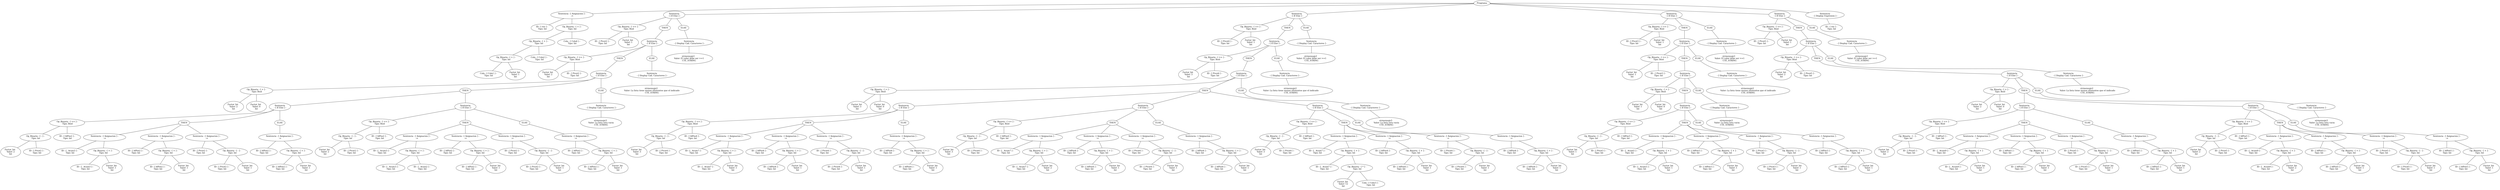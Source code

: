 graph G {nodo_programa[label="Programa"]
nodo_853342003[label="Sentencia - [ Asignacion ] -
 :="]
nodo_programa--nodo_853342003
nodo_1716708770[label=" ID - [ res ] - 
 Tipo: Int"]
nodo_853342003--nodo_1716708770
nodo_1646625821[label=" Op_Binaria - [ + ] - 
 Tipo: Int"]
nodo_853342003--nodo_1646625821
nodo_49654043[label=" Op_Binaria - [ + ] - 
 Tipo: Int"]
nodo_1646625821--nodo_49654043
nodo_985183577[label=" Op_Binaria - [ + ] - 
 Tipo: Int"]
nodo_49654043--nodo_985183577
nodo_3384445421[label=" Cola - [ Cola1 ] - 
 Tipo: Int"]
nodo_985183577--nodo_3384445421
nodo_658029317[label="Sentencia
 - [ If Else ] -"]
nodo_programa--nodo_658029317
nodo_440778689[label=" Op_Binaria - [ >= ] - 
 Tipo: Bool"]
nodo_658029317--nodo_440778689
nodo_220740063[label=" ID - [ Pivot2 ] - 
 Tipo: Int"]
nodo_440778689--nodo_220740063
nodo_2091295277[label="Factor_Int  
 Valor: 1 
Int"]
nodo_440778689--nodo_2091295277
nodo_6580293171[label="THEN"]
nodo_658029317--nodo_6580293171
nodo_505732655[label="Sentencia
 - [ If Else ] -"]
nodo_6580293171--nodo_505732655
nodo_690540957[label=" Op_Binaria - [ >= ] - 
 Tipo: Bool"]
nodo_505732655--nodo_690540957
nodo_1694688166[label="Factor_Int  
 Valor: 2 
Int"]
nodo_690540957--nodo_1694688166
nodo_754750177[label=" ID - [ Pivot2 ] - 
 Tipo: Int"]
nodo_690540957--nodo_754750177
nodo_5057326551[label="THEN"]
nodo_505732655--nodo_5057326551
nodo_336717047[label="Sentencia
 - [ If Else ] -"]
nodo_5057326551--nodo_336717047
nodo_2069527505[label=" Op_Binaria - [ > ] - 
 Tipo: Bool"]
nodo_336717047--nodo_2069527505
nodo_154642639[label="Factor_Int  
 Valor: 2 
Int"]
nodo_2069527505--nodo_154642639
nodo_1100236946[label="Factor_Int  
 Valor: 0 
Int"]
nodo_2069527505--nodo_1100236946
nodo_3367170471[label="THEN"]
nodo_336717047--nodo_3367170471
nodo_1513695755[label="Sentencia
 - [ If Else ] -"]
nodo_3367170471--nodo_1513695755
nodo_1922385518[label=" Op_Binaria - [ == ] - 
 Tipo: Bool"]
nodo_1513695755--nodo_1922385518
nodo_1188100387[label=" Op_Binaria - [ - ] - 
 Tipo: Int"]
nodo_1922385518--nodo_1188100387
nodo_635693491[label="Factor_Int  
 Valor: 2 
Int"]
nodo_1188100387--nodo_635693491
nodo_916059766[label=" ID - [ Pivot2 ] - 
 Tipo: Int"]
nodo_1188100387--nodo_916059766
nodo_1852268797[label=" ID - [ IdPos2 ] - 
 Tipo: Int"]
nodo_1922385518--nodo_1852268797
nodo_15136957551[label="THEN"]
nodo_1513695755--nodo_15136957551
nodo_792696307[label="Sentencia - [ Asignacion ] -
 :="]
nodo_15136957551--nodo_792696307
nodo_363548630[label=" ID - [ _Acum3 ] - 
 Tipo: Int"]
nodo_792696307--nodo_363548630
nodo_1819812179[label=" Op_Binaria - [ + ] - 
 Tipo: Int"]
nodo_792696307--nodo_1819812179
nodo_961402025[label=" ID - [ _Acum3 ] - 
 Tipo: Int"]
nodo_1819812179--nodo_961402025
nodo_918832281[label="Factor_Int  
 Valor: 1 
Int"]
nodo_1819812179--nodo_918832281
nodo_1779326590[label="Sentencia - [ Asignacion ] -
 :="]
nodo_15136957551--nodo_1779326590
nodo_630487318[label=" ID - [ IdPos2 ] - 
 Tipo: Int"]
nodo_1779326590--nodo_630487318
nodo_147568206[label=" Op_Binaria - [ + ] - 
 Tipo: Int"]
nodo_1779326590--nodo_147568206
nodo_1609876322[label=" ID - [ IdPos2 ] - 
 Tipo: Int"]
nodo_147568206--nodo_1609876322
nodo_1192332108[label="Factor_Int  
 Valor: 1 
Int"]
nodo_147568206--nodo_1192332108
nodo_1103824497[label="Sentencia - [ Asignacion ] -
 :="]
nodo_15136957551--nodo_1103824497
nodo_350728640[label=" ID - [ Pivot2 ] - 
 Tipo: Int"]
nodo_1103824497--nodo_350728640
nodo_1836158957[label=" Op_Binaria - [ - ] - 
 Tipo: Int"]
nodo_1103824497--nodo_1836158957
nodo_644948708[label=" ID - [ Pivot2 ] - 
 Tipo: Int"]
nodo_1836158957--nodo_644948708
nodo_1066422485[label="Factor_Int  
 Valor: 1 
Int"]
nodo_1836158957--nodo_1066422485
nodo_15136957552[label="ELSE"]
nodo_1513695755--nodo_15136957552
nodo_382766934[label="Sentencia - [ Asignacion ] -
 :="]
nodo_15136957552--nodo_382766934
nodo_2000643206[label=" ID - [ IdPos2 ] - 
 Tipo: Int"]
nodo_382766934--nodo_2000643206
nodo_1492524679[label=" Op_Binaria - [ + ] - 
 Tipo: Int"]
nodo_382766934--nodo_1492524679
nodo_1700658100[label=" ID - [ IdPos2 ] - 
 Tipo: Int"]
nodo_1492524679--nodo_1700658100
nodo_2003137142[label="Factor_Int  
 Valor: 1 
Int"]
nodo_1492524679--nodo_2003137142
nodo_2071081800[label="Sentencia
 - [ If Else ] -"]
nodo_3367170471--nodo_2071081800
nodo_328734855[label=" Op_Binaria - [ == ] - 
 Tipo: Bool"]
nodo_2071081800--nodo_328734855
nodo_420663579[label=" Op_Binaria - [ - ] - 
 Tipo: Int"]
nodo_328734855--nodo_420663579
nodo_1169749645[label="Factor_Int  
 Valor: 2 
Int"]
nodo_420663579--nodo_1169749645
nodo_800748801[label=" ID - [ Pivot2 ] - 
 Tipo: Int"]
nodo_420663579--nodo_800748801
nodo_2092239953[label=" ID - [ IdPos2 ] - 
 Tipo: Int"]
nodo_328734855--nodo_2092239953
nodo_20710818001[label="THEN"]
nodo_2071081800--nodo_20710818001
nodo_1931514069[label="Sentencia - [ Asignacion ] -
 :="]
nodo_20710818001--nodo_1931514069
nodo_1898843298[label=" ID - [ _Acum3 ] - 
 Tipo: Int"]
nodo_1931514069--nodo_1898843298
nodo_230714875[label=" Op_Binaria - [ + ] - 
 Tipo: Int"]
nodo_1931514069--nodo_230714875
nodo_1505963926[label=" ID - [ _Acum3 ] - 
 Tipo: Int"]
nodo_230714875--nodo_1505963926
nodo_772979267[label=" ID - [ _Acum2 ] - 
 Tipo: Int"]
nodo_230714875--nodo_772979267
nodo_794355775[label="Sentencia - [ Asignacion ] -
 :="]
nodo_20710818001--nodo_794355775
nodo_561641370[label=" ID - [ IdPos2 ] - 
 Tipo: Int"]
nodo_794355775--nodo_561641370
nodo_1636221884[label=" Op_Binaria - [ + ] - 
 Tipo: Int"]
nodo_794355775--nodo_1636221884
nodo_1526578541[label=" ID - [ IdPos2 ] - 
 Tipo: Int"]
nodo_1636221884--nodo_1526578541
nodo_839696157[label="Factor_Int  
 Valor: 1 
Int"]
nodo_1636221884--nodo_839696157
nodo_1554467809[label="Sentencia - [ Asignacion ] -
 :="]
nodo_20710818001--nodo_1554467809
nodo_200009962[label=" ID - [ Pivot2 ] - 
 Tipo: Int"]
nodo_1554467809--nodo_200009962
nodo_1011493423[label=" Op_Binaria - [ - ] - 
 Tipo: Int"]
nodo_1554467809--nodo_1011493423
nodo_1802084076[label=" ID - [ Pivot2 ] - 
 Tipo: Int"]
nodo_1011493423--nodo_1802084076
nodo_225912867[label="Factor_Int  
 Valor: 1 
Int"]
nodo_1011493423--nodo_225912867
nodo_20710818002[label="ELSE"]
nodo_2071081800--nodo_20710818002
nodo_1502555615[label="Sentencia - [ Asignacion ] -
 :="]
nodo_20710818002--nodo_1502555615
nodo_880377747[label=" ID - [ IdPos2 ] - 
 Tipo: Int"]
nodo_1502555615--nodo_880377747
nodo_331356430[label=" Op_Binaria - [ + ] - 
 Tipo: Int"]
nodo_1502555615--nodo_331356430
nodo_667032933[label=" ID - [ IdPos2 ] - 
 Tipo: Int"]
nodo_331356430--nodo_667032933
nodo_126037399[label="Factor_Int  
 Valor: 1 
Int"]
nodo_331356430--nodo_126037399
nodo_3367170472[label="ELSE"]
nodo_336717047--nodo_3367170472
nodo_2029608723[label="Sentencia
 - [ Display Cad. Caracteres ] -"]
nodo_3367170472--nodo_2029608723
nodo_1809985899[label="strmensaje3  
 Valor: La lista esta vacia 
CTE_STRING"]
nodo_2029608723--nodo_1809985899
nodo_5057326552[label="ELSE"]
nodo_505732655--nodo_5057326552
nodo_1560027207[label="Sentencia
 - [ Display Cad. Caracteres ] -"]
nodo_5057326552--nodo_1560027207
nodo_1116557786[label="strmensaje2  
 Valor: La lista tiene menos elementos que el indicado 
CTE_STRING"]
nodo_1560027207--nodo_1116557786
nodo_6580293172[label="ELSE"]
nodo_658029317--nodo_6580293172
nodo_1883148127[label="Sentencia
 - [ Display Cad. Caracteres ] -"]
nodo_6580293172--nodo_1883148127
nodo_170754394[label="strmensaje1  
 Valor: El valor debe ser >=1 
CTE_STRING"]
nodo_1883148127--nodo_170754394
nodo_1901342918[label="Factor_Int  
 Valor: 1 
Int"]
nodo_985183577--nodo_1901342918
nodo_16774920451[label=" Cola - [ Cola2 ] - 
 Tipo: Int"]
nodo_49654043--nodo_16774920451
nodo_929982016[label="Sentencia
 - [ If Else ] -"]
nodo_programa--nodo_929982016
nodo_533066486[label=" Op_Binaria - [ >= ] - 
 Tipo: Bool"]
nodo_929982016--nodo_533066486
nodo_453362214[label=" ID - [ Pivot4 ] - 
 Tipo: Int"]
nodo_533066486--nodo_453362214
nodo_2101651277[label="Factor_Int  
 Valor: 1 
Int"]
nodo_533066486--nodo_2101651277
nodo_9299820161[label="THEN"]
nodo_929982016--nodo_9299820161
nodo_970752707[label="Sentencia
 - [ If Else ] -"]
nodo_9299820161--nodo_970752707
nodo_163485004[label=" Op_Binaria - [ >= ] - 
 Tipo: Bool"]
nodo_970752707--nodo_163485004
nodo_1008693935[label="Factor_Int  
 Valor: 3 
Int"]
nodo_163485004--nodo_1008693935
nodo_1689900206[label=" ID - [ Pivot4 ] - 
 Tipo: Int"]
nodo_163485004--nodo_1689900206
nodo_9707527071[label="THEN"]
nodo_970752707--nodo_9707527071
nodo_967739488[label="Sentencia
 - [ If Else ] -"]
nodo_9707527071--nodo_967739488
nodo_1145536236[label=" Op_Binaria - [ > ] - 
 Tipo: Bool"]
nodo_967739488--nodo_1145536236
nodo_59438785[label="Factor_Int  
 Valor: 3 
Int"]
nodo_1145536236--nodo_59438785
nodo_691818170[label="Factor_Int  
 Valor: 0 
Int"]
nodo_1145536236--nodo_691818170
nodo_9677394881[label="THEN"]
nodo_967739488--nodo_9677394881
nodo_1679572597[label="Sentencia
 - [ If Else ] -"]
nodo_9677394881--nodo_1679572597
nodo_466852868[label=" Op_Binaria - [ == ] - 
 Tipo: Bool"]
nodo_1679572597--nodo_466852868
nodo_1337679169[label=" Op_Binaria - [ - ] - 
 Tipo: Int"]
nodo_466852868--nodo_1337679169
nodo_79266706[label="Factor_Int  
 Valor: 3 
Int"]
nodo_1337679169--nodo_79266706
nodo_30669542[label=" ID - [ Pivot4 ] - 
 Tipo: Int"]
nodo_1337679169--nodo_30669542
nodo_107439460[label=" ID - [ IdPos4 ] - 
 Tipo: Int"]
nodo_466852868--nodo_107439460
nodo_16795725971[label="THEN"]
nodo_1679572597--nodo_16795725971
nodo_329474492[label="Sentencia - [ Asignacion ] -
 :="]
nodo_16795725971--nodo_329474492
nodo_1540277577[label=" ID - [ _Acum7 ] - 
 Tipo: Int"]
nodo_329474492--nodo_1540277577
nodo_1171521564[label=" Op_Binaria - [ + ] - 
 Tipo: Int"]
nodo_329474492--nodo_1171521564
nodo_2024079751[label=" ID - [ _Acum7 ] - 
 Tipo: Int"]
nodo_1171521564--nodo_2024079751
nodo_1464939381[label="Factor_Int  
 Valor: 1 
Int"]
nodo_1171521564--nodo_1464939381
nodo_1887642030[label="Sentencia - [ Asignacion ] -
 :="]
nodo_16795725971--nodo_1887642030
nodo_1565152890[label=" ID - [ IdPos4 ] - 
 Tipo: Int"]
nodo_1887642030--nodo_1565152890
nodo_947616047[label=" Op_Binaria - [ + ] - 
 Tipo: Int"]
nodo_1887642030--nodo_947616047
nodo_1753411230[label=" ID - [ IdPos4 ] - 
 Tipo: Int"]
nodo_947616047--nodo_1753411230
nodo_31800433[label="Factor_Int  
 Valor: 1 
Int"]
nodo_947616047--nodo_31800433
nodo_244536241[label="Sentencia - [ Asignacion ] -
 :="]
nodo_16795725971--nodo_244536241
nodo_1841488205[label=" ID - [ Pivot4 ] - 
 Tipo: Int"]
nodo_244536241--nodo_1841488205
nodo_306910325[label=" Op_Binaria - [ - ] - 
 Tipo: Int"]
nodo_244536241--nodo_306910325
nodo_988132601[label=" ID - [ Pivot4 ] - 
 Tipo: Int"]
nodo_306910325--nodo_988132601
nodo_780101327[label="Factor_Int  
 Valor: 1 
Int"]
nodo_306910325--nodo_780101327
nodo_16795725972[label="ELSE"]
nodo_1679572597--nodo_16795725972
nodo_1414345412[label="Sentencia - [ Asignacion ] -
 :="]
nodo_16795725972--nodo_1414345412
nodo_510618756[label=" ID - [ IdPos4 ] - 
 Tipo: Int"]
nodo_1414345412--nodo_510618756
nodo_154812876[label=" Op_Binaria - [ + ] - 
 Tipo: Int"]
nodo_1414345412--nodo_154812876
nodo_1545996090[label=" ID - [ IdPos4 ] - 
 Tipo: Int"]
nodo_154812876--nodo_1545996090
nodo_1640027496[label="Factor_Int  
 Valor: 1 
Int"]
nodo_154812876--nodo_1640027496
nodo_70160024[label="Sentencia
 - [ If Else ] -"]
nodo_9677394881--nodo_70160024
nodo_1598135280[label=" Op_Binaria - [ == ] - 
 Tipo: Bool"]
nodo_70160024--nodo_1598135280
nodo_867326197[label=" Op_Binaria - [ - ] - 
 Tipo: Int"]
nodo_1598135280--nodo_867326197
nodo_1413394558[label="Factor_Int  
 Valor: 3 
Int"]
nodo_867326197--nodo_1413394558
nodo_605335087[label=" ID - [ Pivot4 ] - 
 Tipo: Int"]
nodo_867326197--nodo_605335087
nodo_2010722118[label=" ID - [ IdPos4 ] - 
 Tipo: Int"]
nodo_1598135280--nodo_2010722118
nodo_701600241[label="THEN"]
nodo_70160024--nodo_701600241
nodo_1452123320[label="Sentencia - [ Asignacion ] -
 :="]
nodo_701600241--nodo_1452123320
nodo_2006012759[label=" ID - [ _Acum7 ] - 
 Tipo: Int"]
nodo_1452123320--nodo_2006012759
nodo_1987444316[label=" Op_Binaria - [ + ] - 
 Tipo: Int"]
nodo_1452123320--nodo_1987444316
nodo_1214794955[label=" ID - [ _Acum7 ] - 
 Tipo: Int"]
nodo_1987444316--nodo_1214794955
nodo_487533673[label="Factor_Int  
 Valor: 2 
Int"]
nodo_1987444316--nodo_487533673
nodo_1945868570[label="Sentencia - [ Asignacion ] -
 :="]
nodo_701600241--nodo_1945868570
nodo_244148185[label=" ID - [ IdPos4 ] - 
 Tipo: Int"]
nodo_1945868570--nodo_244148185
nodo_1473507146[label=" Op_Binaria - [ + ] - 
 Tipo: Int"]
nodo_1945868570--nodo_1473507146
nodo_1566048111[label=" ID - [ IdPos4 ] - 
 Tipo: Int"]
nodo_1473507146--nodo_1566048111
nodo_1917558422[label="Factor_Int  
 Valor: 1 
Int"]
nodo_1473507146--nodo_1917558422
nodo_387816617[label="Sentencia - [ Asignacion ] -
 :="]
nodo_701600241--nodo_387816617
nodo_1601996991[label=" ID - [ Pivot4 ] - 
 Tipo: Int"]
nodo_387816617--nodo_1601996991
nodo_1035122872[label=" Op_Binaria - [ - ] - 
 Tipo: Int"]
nodo_387816617--nodo_1035122872
nodo_329465526[label=" ID - [ Pivot4 ] - 
 Tipo: Int"]
nodo_1035122872--nodo_329465526
nodo_1755320511[label="Factor_Int  
 Valor: 1 
Int"]
nodo_1035122872--nodo_1755320511
nodo_701600242[label="ELSE"]
nodo_70160024--nodo_701600242
nodo_1403143268[label="Sentencia - [ Asignacion ] -
 :="]
nodo_701600242--nodo_1403143268
nodo_2080199120[label=" ID - [ IdPos4 ] - 
 Tipo: Int"]
nodo_1403143268--nodo_2080199120
nodo_1906415255[label=" Op_Binaria - [ + ] - 
 Tipo: Int"]
nodo_1403143268--nodo_1906415255
nodo_426526196[label=" ID - [ IdPos4 ] - 
 Tipo: Int"]
nodo_1906415255--nodo_426526196
nodo_1479320537[label="Factor_Int  
 Valor: 1 
Int"]
nodo_1906415255--nodo_1479320537
nodo_1229855453[label="Sentencia
 - [ If Else ] -"]
nodo_9677394881--nodo_1229855453
nodo_883308621[label=" Op_Binaria - [ == ] - 
 Tipo: Bool"]
nodo_1229855453--nodo_883308621
nodo_1335793864[label=" Op_Binaria - [ - ] - 
 Tipo: Int"]
nodo_883308621--nodo_1335793864
nodo_1913768073[label="Factor_Int  
 Valor: 3 
Int"]
nodo_1335793864--nodo_1913768073
nodo_1261485284[label=" ID - [ Pivot4 ] - 
 Tipo: Int"]
nodo_1335793864--nodo_1261485284
nodo_1313964447[label=" ID - [ IdPos4 ] - 
 Tipo: Int"]
nodo_883308621--nodo_1313964447
nodo_12298554531[label="THEN"]
nodo_1229855453--nodo_12298554531
nodo_1974601797[label="Sentencia - [ Asignacion ] -
 :="]
nodo_12298554531--nodo_1974601797
nodo_161203194[label=" ID - [ _Acum7 ] - 
 Tipo: Int"]
nodo_1974601797--nodo_161203194
nodo_1199741361[label=" Op_Binaria - [ + ] - 
 Tipo: Int"]
nodo_1974601797--nodo_1199741361
nodo_85833127[label=" ID - [ _Acum7 ] - 
 Tipo: Int"]
nodo_1199741361--nodo_85833127
nodo_1207269065[label=" Op_Binaria - [ * ] - 
 Tipo: Int"]
nodo_1199741361--nodo_1207269065
nodo_1800578182[label="Factor_Int  
 Valor: 12 
Int"]
nodo_1207269065--nodo_1800578182
nodo_217684591[label=" Cola - [ Cola3 ] - 
 Tipo: Int"]
nodo_1207269065--nodo_217684591
nodo_1619555681[label="Sentencia
 - [ If Else ] -"]
nodo_programa--nodo_1619555681
nodo_928775833[label=" Op_Binaria - [ >= ] - 
 Tipo: Bool"]
nodo_1619555681--nodo_928775833
nodo_1682421458[label=" ID - [ Pivot3 ] - 
 Tipo: Int"]
nodo_928775833--nodo_1682421458
nodo_211785584[label="Factor_Int  
 Valor: 1 
Int"]
nodo_928775833--nodo_211785584
nodo_16195556811[label="THEN"]
nodo_1619555681--nodo_16195556811
nodo_790616319[label="Sentencia
 - [ If Else ] -"]
nodo_16195556811--nodo_790616319
nodo_1205355699[label=" Op_Binaria - [ >= ] - 
 Tipo: Bool"]
nodo_790616319--nodo_1205355699
nodo_519084988[label="Factor_Int  
 Valor: 1 
Int"]
nodo_1205355699--nodo_519084988
nodo_1856289541[label=" ID - [ Pivot3 ] - 
 Tipo: Int"]
nodo_1205355699--nodo_1856289541
nodo_7906163191[label="THEN"]
nodo_790616319--nodo_7906163191
nodo_1068326414[label="Sentencia
 - [ If Else ] -"]
nodo_7906163191--nodo_1068326414
nodo_987068564[label=" Op_Binaria - [ > ] - 
 Tipo: Bool"]
nodo_1068326414--nodo_987068564
nodo_551696649[label="Factor_Int  
 Valor: 1 
Int"]
nodo_987068564--nodo_551696649
nodo_1800782467[label="Factor_Int  
 Valor: 0 
Int"]
nodo_987068564--nodo_1800782467
nodo_10683264141[label="THEN"]
nodo_1068326414--nodo_10683264141
nodo_1046330569[label="Sentencia
 - [ If Else ] -"]
nodo_10683264141--nodo_1046330569
nodo_794653262[label=" Op_Binaria - [ == ] - 
 Tipo: Bool"]
nodo_1046330569--nodo_794653262
nodo_516304093[label=" Op_Binaria - [ - ] - 
 Tipo: Int"]
nodo_794653262--nodo_516304093
nodo_1531094108[label="Factor_Int  
 Valor: 1 
Int"]
nodo_516304093--nodo_1531094108
nodo_137027593[label=" ID - [ Pivot3 ] - 
 Tipo: Int"]
nodo_516304093--nodo_137027593
nodo_1277246528[label=" ID - [ IdPos3 ] - 
 Tipo: Int"]
nodo_794653262--nodo_1277246528
nodo_10463305691[label="THEN"]
nodo_1046330569--nodo_10463305691
nodo_1663979997[label="Sentencia - [ Asignacion ] -
 :="]
nodo_10463305691--nodo_1663979997
nodo_755001760[label=" ID - [ _Acum5 ] - 
 Tipo: Int"]
nodo_1663979997--nodo_755001760
nodo_1928724129[label=" Op_Binaria - [ + ] - 
 Tipo: Int"]
nodo_1663979997--nodo_1928724129
nodo_930287491[label=" ID - [ _Acum5 ] - 
 Tipo: Int"]
nodo_1928724129--nodo_930287491
nodo_1003514666[label="Factor_Int  
 Valor: 1 
Int"]
nodo_1928724129--nodo_1003514666
nodo_641863689[label="Sentencia - [ Asignacion ] -
 :="]
nodo_10463305691--nodo_641863689
nodo_144777224[label=" ID - [ IdPos3 ] - 
 Tipo: Int"]
nodo_641863689--nodo_144777224
nodo_1434244939[label=" Op_Binaria - [ + ] - 
 Tipo: Int"]
nodo_641863689--nodo_1434244939
nodo_2061292912[label=" ID - [ IdPos3 ] - 
 Tipo: Int"]
nodo_1434244939--nodo_2061292912
nodo_1286094970[label="Factor_Int  
 Valor: 1 
Int"]
nodo_1434244939--nodo_1286094970
nodo_1292408967[label="Sentencia - [ Asignacion ] -
 :="]
nodo_10463305691--nodo_1292408967
nodo_2130561250[label=" ID - [ Pivot3 ] - 
 Tipo: Int"]
nodo_1292408967--nodo_2130561250
nodo_1645671704[label=" Op_Binaria - [ - ] - 
 Tipo: Int"]
nodo_1292408967--nodo_1645671704
nodo_1815331504[label=" ID - [ Pivot3 ] - 
 Tipo: Int"]
nodo_1645671704--nodo_1815331504
nodo_1702277905[label="Factor_Int  
 Valor: 1 
Int"]
nodo_1645671704--nodo_1702277905
nodo_10463305692[label="ELSE"]
nodo_1046330569--nodo_10463305692
nodo_1977408901[label="Sentencia - [ Asignacion ] -
 :="]
nodo_10463305692--nodo_1977408901
nodo_548886547[label=" ID - [ IdPos3 ] - 
 Tipo: Int"]
nodo_1977408901--nodo_548886547
nodo_1390618871[label=" Op_Binaria - [ + ] - 
 Tipo: Int"]
nodo_1977408901--nodo_1390618871
nodo_48097153[label=" ID - [ IdPos3 ] - 
 Tipo: Int"]
nodo_1390618871--nodo_48097153
nodo_293479082[label="Factor_Int  
 Valor: 1 
Int"]
nodo_1390618871--nodo_293479082
nodo_10683264142[label="ELSE"]
nodo_1068326414--nodo_10683264142
nodo_185829206[label="Sentencia
 - [ Display Cad. Caracteres ] -"]
nodo_10683264142--nodo_185829206
nodo_1081909843[label="strmensaje3  
 Valor: La lista esta vacia 
CTE_STRING"]
nodo_185829206--nodo_1081909843
nodo_7906163192[label="ELSE"]
nodo_790616319--nodo_7906163192
nodo_762356786[label="Sentencia
 - [ Display Cad. Caracteres ] -"]
nodo_7906163192--nodo_762356786
nodo_1299949636[label="strmensaje2  
 Valor: La lista tiene menos elementos que el indicado 
CTE_STRING"]
nodo_762356786--nodo_1299949636
nodo_16195556812[label="ELSE"]
nodo_1619555681--nodo_16195556812
nodo_1514516362[label="Sentencia
 - [ Display Cad. Caracteres ] -"]
nodo_16195556812--nodo_1514516362
nodo_2140070059[label="strmensaje1  
 Valor: El valor debe ser >=1 
CTE_STRING"]
nodo_1514516362--nodo_2140070059
nodo_1475840604[label="Sentencia - [ Asignacion ] -
 :="]
nodo_12298554531--nodo_1475840604
nodo_1205743982[label=" ID - [ IdPos4 ] - 
 Tipo: Int"]
nodo_1475840604--nodo_1205743982
nodo_806420448[label=" Op_Binaria - [ + ] - 
 Tipo: Int"]
nodo_1475840604--nodo_806420448
nodo_949213937[label=" ID - [ IdPos4 ] - 
 Tipo: Int"]
nodo_806420448--nodo_949213937
nodo_1406993109[label="Factor_Int  
 Valor: 1 
Int"]
nodo_806420448--nodo_1406993109
nodo_1698569345[label="Sentencia - [ Asignacion ] -
 :="]
nodo_12298554531--nodo_1698569345
nodo_1390809145[label=" ID - [ Pivot4 ] - 
 Tipo: Int"]
nodo_1698569345--nodo_1390809145
nodo_1954815174[label=" Op_Binaria - [ - ] - 
 Tipo: Int"]
nodo_1698569345--nodo_1954815174
nodo_1341416233[label=" ID - [ Pivot4 ] - 
 Tipo: Int"]
nodo_1954815174--nodo_1341416233
nodo_1513858114[label="Factor_Int  
 Valor: 1 
Int"]
nodo_1954815174--nodo_1513858114
nodo_12298554532[label="ELSE"]
nodo_1229855453--nodo_12298554532
nodo_951980260[label="Sentencia - [ Asignacion ] -
 :="]
nodo_12298554532--nodo_951980260
nodo_1812482329[label=" ID - [ IdPos4 ] - 
 Tipo: Int"]
nodo_951980260--nodo_1812482329
nodo_623258[label=" Op_Binaria - [ + ] - 
 Tipo: Int"]
nodo_951980260--nodo_623258
nodo_127352685[label=" ID - [ IdPos4 ] - 
 Tipo: Int"]
nodo_623258--nodo_127352685
nodo_1340487243[label="Factor_Int  
 Valor: 1 
Int"]
nodo_623258--nodo_1340487243
nodo_9677394882[label="ELSE"]
nodo_967739488--nodo_9677394882
nodo_1636367919[label="Sentencia
 - [ Display Cad. Caracteres ] -"]
nodo_9677394882--nodo_1636367919
nodo_760856022[label="strmensaje3  
 Valor: La lista esta vacia 
CTE_STRING"]
nodo_1636367919--nodo_760856022
nodo_9707527072[label="ELSE"]
nodo_970752707--nodo_9707527072
nodo_327914311[label="Sentencia
 - [ Display Cad. Caracteres ] -"]
nodo_9707527072--nodo_327914311
nodo_1839311635[label="strmensaje2  
 Valor: La lista tiene menos elementos que el indicado 
CTE_STRING"]
nodo_327914311--nodo_1839311635
nodo_9299820162[label="ELSE"]
nodo_929982016--nodo_9299820162
nodo_1274960142[label="Sentencia
 - [ Display Cad. Caracteres ] -"]
nodo_9299820162--nodo_1274960142
nodo_724167338[label="strmensaje1  
 Valor: El valor debe ser >=1 
CTE_STRING"]
nodo_1274960142--nodo_724167338
nodo_17944974511[label=" Cola - [ Cola4 ] - 
 Tipo: Int"]
nodo_1646625821--nodo_17944974511
nodo_1685542179[label="Sentencia
 - [ If Else ] -"]
nodo_programa--nodo_1685542179
nodo_82744205[label=" Op_Binaria - [ >= ] - 
 Tipo: Bool"]
nodo_1685542179--nodo_82744205
nodo_1029803063[label=" ID - [ Pivot5 ] - 
 Tipo: Int"]
nodo_82744205--nodo_1029803063
nodo_1501126027[label="Factor_Int  
 Valor: 1 
Int"]
nodo_82744205--nodo_1501126027
nodo_16855421791[label="THEN"]
nodo_1685542179--nodo_16855421791
nodo_125425098[label="Sentencia
 - [ If Else ] -"]
nodo_16855421791--nodo_125425098
nodo_2004573267[label=" Op_Binaria - [ >= ] - 
 Tipo: Bool"]
nodo_125425098--nodo_2004573267
nodo_1187669695[label="Factor_Int  
 Valor: 2 
Int"]
nodo_2004573267--nodo_1187669695
nodo_1431105256[label=" ID - [ Pivot5 ] - 
 Tipo: Int"]
nodo_2004573267--nodo_1431105256
nodo_1254250981[label="THEN"]
nodo_125425098--nodo_1254250981
nodo_475178510[label="Sentencia
 - [ If Else ] -"]
nodo_1254250981--nodo_475178510
nodo_828831763[label=" Op_Binaria - [ > ] - 
 Tipo: Bool"]
nodo_475178510--nodo_828831763
nodo_604802846[label="Factor_Int  
 Valor: 2 
Int"]
nodo_828831763--nodo_604802846
nodo_377822937[label="Factor_Int  
 Valor: 0 
Int"]
nodo_828831763--nodo_377822937
nodo_4751785101[label="THEN"]
nodo_475178510--nodo_4751785101
nodo_527349969[label="Sentencia
 - [ If Else ] -"]
nodo_4751785101--nodo_527349969
nodo_424574287[label=" Op_Binaria - [ == ] - 
 Tipo: Bool"]
nodo_527349969--nodo_424574287
nodo_1501193479[label=" Op_Binaria - [ - ] - 
 Tipo: Int"]
nodo_424574287--nodo_1501193479
nodo_1740102439[label="Factor_Int  
 Valor: 2 
Int"]
nodo_1501193479--nodo_1740102439
nodo_225791792[label=" ID - [ Pivot5 ] - 
 Tipo: Int"]
nodo_1501193479--nodo_225791792
nodo_1731981268[label=" ID - [ IdPos5 ] - 
 Tipo: Int"]
nodo_424574287--nodo_1731981268
nodo_5273499691[label="THEN"]
nodo_527349969--nodo_5273499691
nodo_1835269225[label="Sentencia - [ Asignacion ] -
 :="]
nodo_5273499691--nodo_1835269225
nodo_886336513[label=" ID - [ _Acum9 ] - 
 Tipo: Int"]
nodo_1835269225--nodo_886336513
nodo_327133540[label=" Op_Binaria - [ + ] - 
 Tipo: Int"]
nodo_1835269225--nodo_327133540
nodo_721596816[label=" ID - [ _Acum9 ] - 
 Tipo: Int"]
nodo_327133540--nodo_721596816
nodo_1452793849[label="Factor_Int  
 Valor: 1 
Int"]
nodo_327133540--nodo_1452793849
nodo_1500549165[label="Sentencia - [ Asignacion ] -
 :="]
nodo_5273499691--nodo_1500549165
nodo_1314081638[label=" ID - [ IdPos5 ] - 
 Tipo: Int"]
nodo_1500549165--nodo_1314081638
nodo_537521985[label=" Op_Binaria - [ + ] - 
 Tipo: Int"]
nodo_1500549165--nodo_537521985
nodo_507069665[label=" ID - [ IdPos5 ] - 
 Tipo: Int"]
nodo_537521985--nodo_507069665
nodo_1125469939[label="Factor_Int  
 Valor: 1 
Int"]
nodo_537521985--nodo_1125469939
nodo_390669708[label="Sentencia - [ Asignacion ] -
 :="]
nodo_5273499691--nodo_390669708
nodo_2027267011[label=" ID - [ Pivot5 ] - 
 Tipo: Int"]
nodo_390669708--nodo_2027267011
nodo_740294260[label=" Op_Binaria - [ - ] - 
 Tipo: Int"]
nodo_390669708--nodo_740294260
nodo_1158963154[label=" ID - [ Pivot5 ] - 
 Tipo: Int"]
nodo_740294260--nodo_1158963154
nodo_464480185[label="Factor_Int  
 Valor: 1 
Int"]
nodo_740294260--nodo_464480185
nodo_5273499692[label="ELSE"]
nodo_527349969--nodo_5273499692
nodo_1320228020[label="Sentencia - [ Asignacion ] -
 :="]
nodo_5273499692--nodo_1320228020
nodo_487505736[label=" ID - [ IdPos5 ] - 
 Tipo: Int"]
nodo_1320228020--nodo_487505736
nodo_2055440884[label=" Op_Binaria - [ + ] - 
 Tipo: Int"]
nodo_1320228020--nodo_2055440884
nodo_443657138[label=" ID - [ IdPos5 ] - 
 Tipo: Int"]
nodo_2055440884--nodo_443657138
nodo_1545804028[label="Factor_Int  
 Valor: 1 
Int"]
nodo_2055440884--nodo_1545804028
nodo_876546255[label="Sentencia
 - [ If Else ] -"]
nodo_4751785101--nodo_876546255
nodo_1377168277[label=" Op_Binaria - [ == ] - 
 Tipo: Bool"]
nodo_876546255--nodo_1377168277
nodo_1160701534[label=" Op_Binaria - [ - ] - 
 Tipo: Int"]
nodo_1377168277--nodo_1160701534
nodo_17752831[label="Factor_Int  
 Valor: 2 
Int"]
nodo_1160701534--nodo_17752831
nodo_1304161121[label=" ID - [ Pivot5 ] - 
 Tipo: Int"]
nodo_1160701534--nodo_1304161121
nodo_814741504[label=" ID - [ IdPos5 ] - 
 Tipo: Int"]
nodo_1377168277--nodo_814741504
nodo_8765462551[label="THEN"]
nodo_876546255--nodo_8765462551
nodo_35775577[label="Sentencia - [ Asignacion ] -
 :="]
nodo_8765462551--nodo_35775577
nodo_1951328248[label=" ID - [ _Acum9 ] - 
 Tipo: Int"]
nodo_35775577--nodo_1951328248
nodo_1723656947[label=" Op_Binaria - [ + ] - 
 Tipo: Int"]
nodo_35775577--nodo_1723656947
nodo_691818972[label=" ID - [ _Acum9 ] - 
 Tipo: Int"]
nodo_1723656947--nodo_691818972
nodo_354334149[label="Factor_Int  
 Valor: 2 
Int"]
nodo_1723656947--nodo_354334149
nodo_607284110[label="Sentencia - [ Asignacion ] -
 :="]
nodo_8765462551--nodo_607284110
nodo_658516439[label=" ID - [ IdPos5 ] - 
 Tipo: Int"]
nodo_607284110--nodo_658516439
nodo_640328894[label=" Op_Binaria - [ + ] - 
 Tipo: Int"]
nodo_607284110--nodo_640328894
nodo_1842586390[label=" ID - [ IdPos5 ] - 
 Tipo: Int"]
nodo_640328894--nodo_1842586390
nodo_1519049529[label="Factor_Int  
 Valor: 1 
Int"]
nodo_640328894--nodo_1519049529
nodo_2082623278[label="Sentencia - [ Asignacion ] -
 :="]
nodo_8765462551--nodo_2082623278
nodo_257821504[label=" ID - [ Pivot5 ] - 
 Tipo: Int"]
nodo_2082623278--nodo_257821504
nodo_2137375406[label=" Op_Binaria - [ - ] - 
 Tipo: Int"]
nodo_2082623278--nodo_2137375406
nodo_1933217128[label=" ID - [ Pivot5 ] - 
 Tipo: Int"]
nodo_2137375406--nodo_1933217128
nodo_495970078[label="Factor_Int  
 Valor: 1 
Int"]
nodo_2137375406--nodo_495970078
nodo_8765462552[label="ELSE"]
nodo_876546255--nodo_8765462552
nodo_1660222436[label="Sentencia - [ Asignacion ] -
 :="]
nodo_8765462552--nodo_1660222436
nodo_869606822[label=" ID - [ IdPos5 ] - 
 Tipo: Int"]
nodo_1660222436--nodo_869606822
nodo_337883001[label=" Op_Binaria - [ + ] - 
 Tipo: Int"]
nodo_1660222436--nodo_337883001
nodo_1987448308[label=" ID - [ IdPos5 ] - 
 Tipo: Int"]
nodo_337883001--nodo_1987448308
nodo_857268997[label="Factor_Int  
 Valor: 1 
Int"]
nodo_337883001--nodo_857268997
nodo_4751785102[label="ELSE"]
nodo_475178510--nodo_4751785102
nodo_704256213[label="Sentencia
 - [ Display Cad. Caracteres ] -"]
nodo_4751785102--nodo_704256213
nodo_548090612[label="strmensaje3  
 Valor: La lista esta vacia 
CTE_STRING"]
nodo_704256213--nodo_548090612
nodo_1254250982[label="ELSE"]
nodo_125425098--nodo_1254250982
nodo_1727304376[label="Sentencia
 - [ Display Cad. Caracteres ] -"]
nodo_1254250982--nodo_1727304376
nodo_310396328[label="strmensaje2  
 Valor: La lista tiene menos elementos que el indicado 
CTE_STRING"]
nodo_1727304376--nodo_310396328
nodo_16855421792[label="ELSE"]
nodo_1685542179--nodo_16855421792
nodo_1808128925[label="Sentencia
 - [ Display Cad. Caracteres ] -"]
nodo_16855421792--nodo_1808128925
nodo_302016643[label="strmensaje1  
 Valor: El valor debe ser >=1 
CTE_STRING"]
nodo_1808128925--nodo_302016643
nodo_392821433[label="Sentencia
 - [ Display Expresion ] -"]
nodo_programa--nodo_392821433
nodo_1982876224[label=" ID - [ res ] - 
 Tipo: Int"]
nodo_392821433--nodo_1982876224
}
